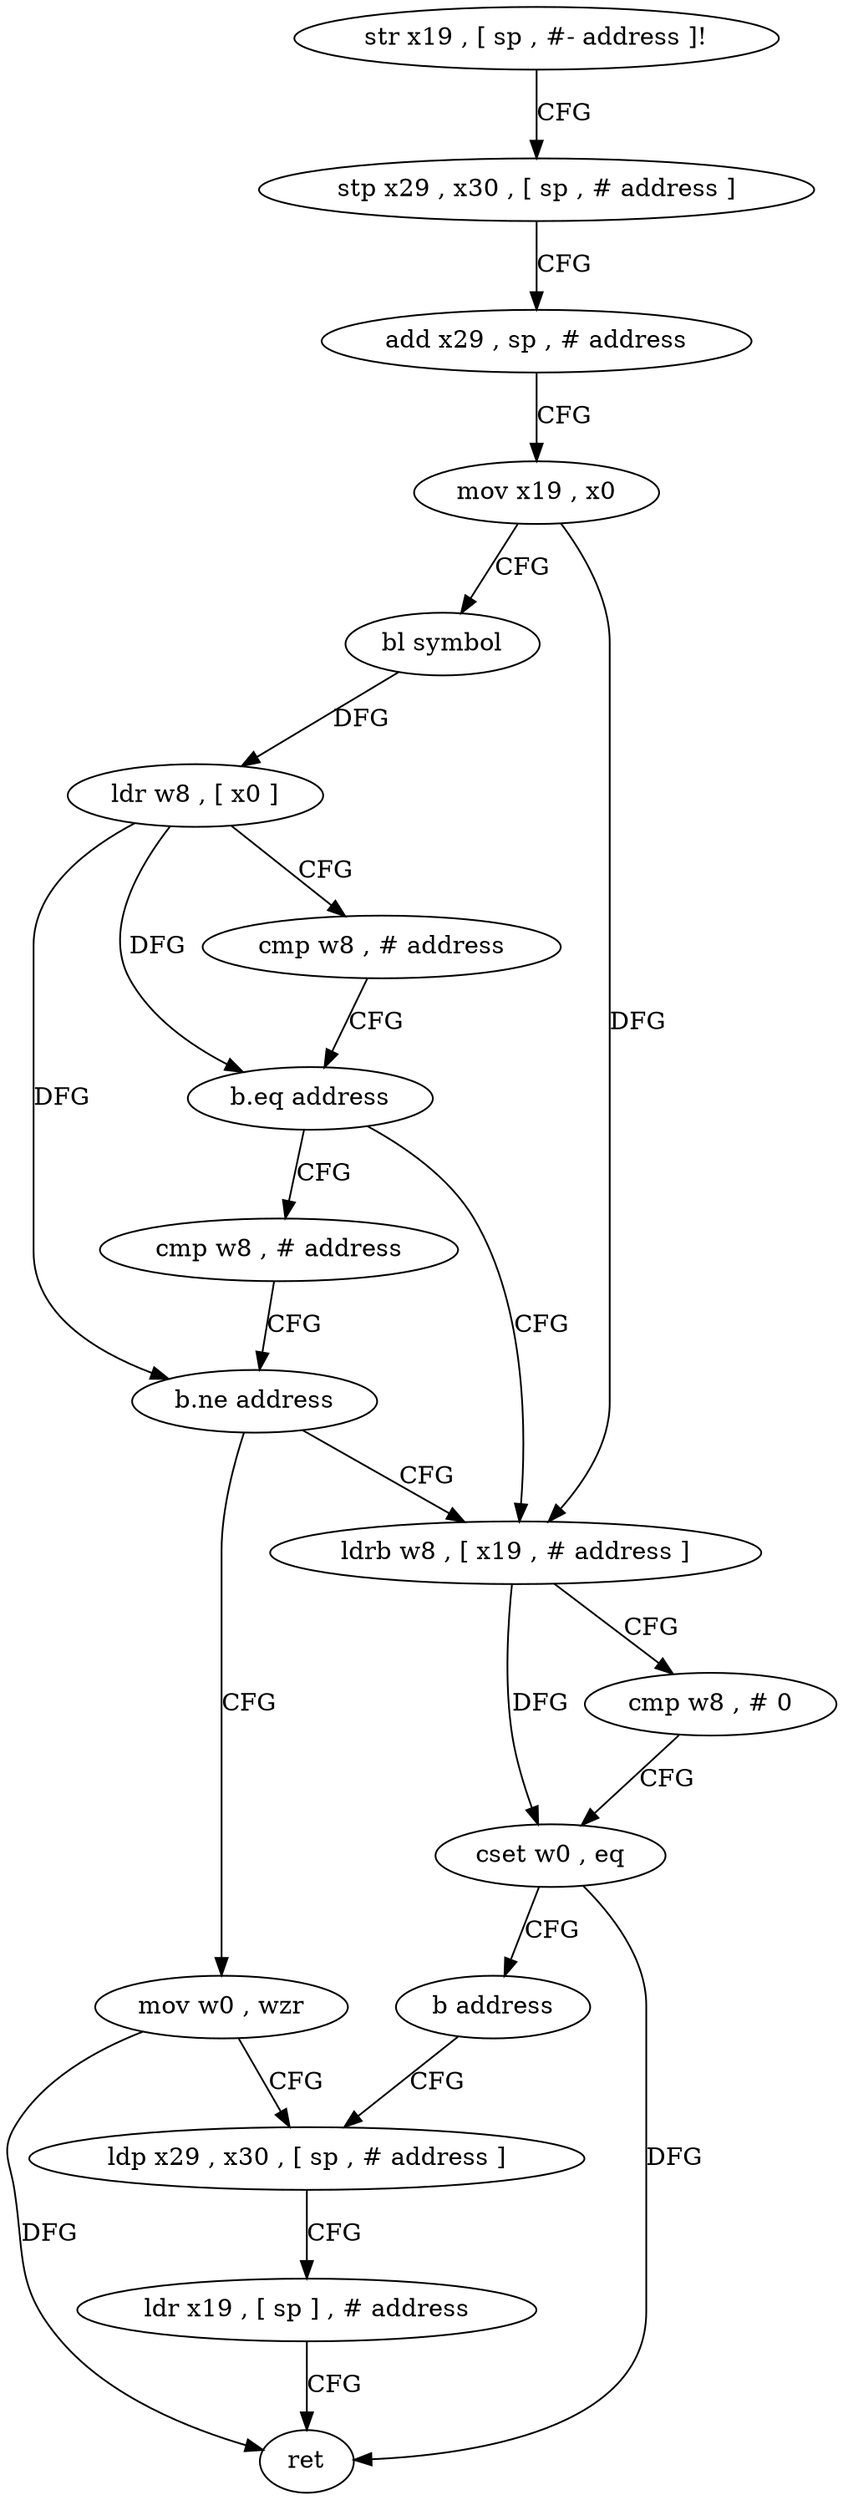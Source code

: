digraph "func" {
"4218504" [label = "str x19 , [ sp , #- address ]!" ]
"4218508" [label = "stp x29 , x30 , [ sp , # address ]" ]
"4218512" [label = "add x29 , sp , # address" ]
"4218516" [label = "mov x19 , x0" ]
"4218520" [label = "bl symbol" ]
"4218524" [label = "ldr w8 , [ x0 ]" ]
"4218528" [label = "cmp w8 , # address" ]
"4218532" [label = "b.eq address" ]
"4218544" [label = "ldrb w8 , [ x19 , # address ]" ]
"4218536" [label = "cmp w8 , # address" ]
"4218548" [label = "cmp w8 , # 0" ]
"4218552" [label = "cset w0 , eq" ]
"4218556" [label = "b address" ]
"4218564" [label = "ldp x29 , x30 , [ sp , # address ]" ]
"4218540" [label = "b.ne address" ]
"4218560" [label = "mov w0 , wzr" ]
"4218568" [label = "ldr x19 , [ sp ] , # address" ]
"4218572" [label = "ret" ]
"4218504" -> "4218508" [ label = "CFG" ]
"4218508" -> "4218512" [ label = "CFG" ]
"4218512" -> "4218516" [ label = "CFG" ]
"4218516" -> "4218520" [ label = "CFG" ]
"4218516" -> "4218544" [ label = "DFG" ]
"4218520" -> "4218524" [ label = "DFG" ]
"4218524" -> "4218528" [ label = "CFG" ]
"4218524" -> "4218532" [ label = "DFG" ]
"4218524" -> "4218540" [ label = "DFG" ]
"4218528" -> "4218532" [ label = "CFG" ]
"4218532" -> "4218544" [ label = "CFG" ]
"4218532" -> "4218536" [ label = "CFG" ]
"4218544" -> "4218548" [ label = "CFG" ]
"4218544" -> "4218552" [ label = "DFG" ]
"4218536" -> "4218540" [ label = "CFG" ]
"4218548" -> "4218552" [ label = "CFG" ]
"4218552" -> "4218556" [ label = "CFG" ]
"4218552" -> "4218572" [ label = "DFG" ]
"4218556" -> "4218564" [ label = "CFG" ]
"4218564" -> "4218568" [ label = "CFG" ]
"4218540" -> "4218560" [ label = "CFG" ]
"4218540" -> "4218544" [ label = "CFG" ]
"4218560" -> "4218564" [ label = "CFG" ]
"4218560" -> "4218572" [ label = "DFG" ]
"4218568" -> "4218572" [ label = "CFG" ]
}
